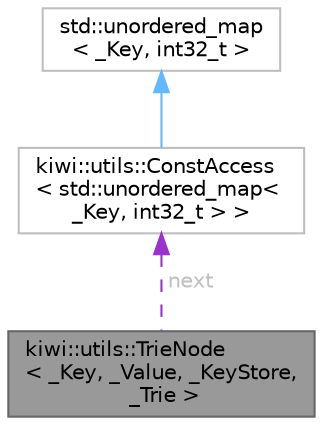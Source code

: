 digraph "kiwi::utils::TrieNode&lt; _Key, _Value, _KeyStore, _Trie &gt;"
{
 // LATEX_PDF_SIZE
  bgcolor="transparent";
  edge [fontname=Helvetica,fontsize=10,labelfontname=Helvetica,labelfontsize=10];
  node [fontname=Helvetica,fontsize=10,shape=box,height=0.2,width=0.4];
  Node1 [id="Node000001",label="kiwi::utils::TrieNode\l\< _Key, _Value, _KeyStore,\l _Trie \>",height=0.2,width=0.4,color="gray40", fillcolor="grey60", style="filled", fontcolor="black",tooltip=" "];
  Node2 -> Node1 [id="edge1_Node000001_Node000002",dir="back",color="darkorchid3",style="dashed",tooltip=" ",label=" next",fontcolor="grey" ];
  Node2 [id="Node000002",label="kiwi::utils::ConstAccess\l\< std::unordered_map\< \l_Key, int32_t \> \>",height=0.2,width=0.4,color="grey75", fillcolor="white", style="filled",tooltip=" "];
  Node3 -> Node2 [id="edge2_Node000002_Node000003",dir="back",color="steelblue1",style="solid",tooltip=" "];
  Node3 [id="Node000003",label="std::unordered_map\l\< _Key, int32_t \>",height=0.2,width=0.4,color="grey75", fillcolor="white", style="filled",tooltip=" "];
}
